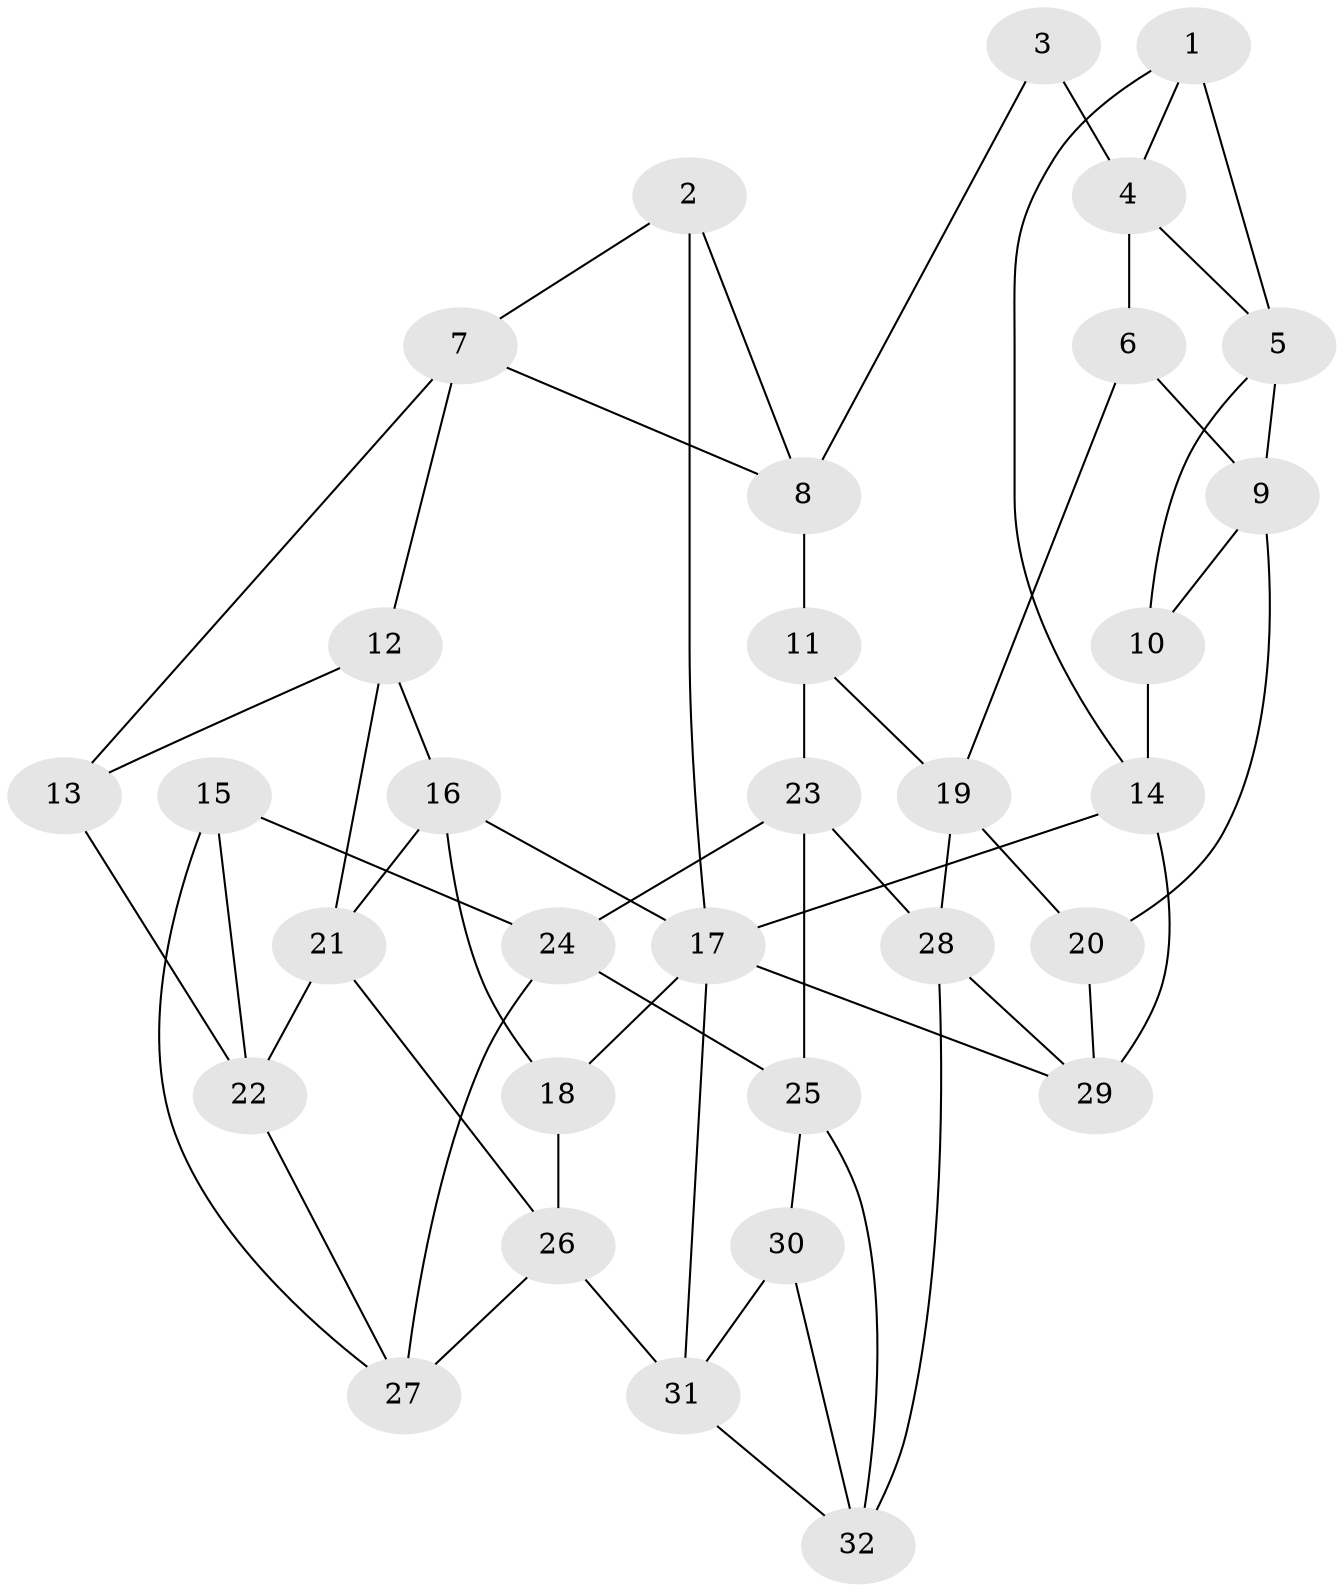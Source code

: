 // original degree distribution, {3: 0.03125, 5: 0.5625, 4: 0.21875, 6: 0.1875}
// Generated by graph-tools (version 1.1) at 2025/03/03/09/25 03:03:23]
// undirected, 32 vertices, 59 edges
graph export_dot {
graph [start="1"]
  node [color=gray90,style=filled];
  1;
  2;
  3;
  4;
  5;
  6;
  7;
  8;
  9;
  10;
  11;
  12;
  13;
  14;
  15;
  16;
  17;
  18;
  19;
  20;
  21;
  22;
  23;
  24;
  25;
  26;
  27;
  28;
  29;
  30;
  31;
  32;
  1 -- 4 [weight=1.0];
  1 -- 5 [weight=1.0];
  1 -- 14 [weight=1.0];
  2 -- 7 [weight=1.0];
  2 -- 8 [weight=1.0];
  2 -- 17 [weight=1.0];
  3 -- 4 [weight=2.0];
  3 -- 8 [weight=1.0];
  4 -- 5 [weight=1.0];
  4 -- 6 [weight=1.0];
  5 -- 9 [weight=1.0];
  5 -- 10 [weight=1.0];
  6 -- 9 [weight=1.0];
  6 -- 19 [weight=1.0];
  7 -- 8 [weight=1.0];
  7 -- 12 [weight=1.0];
  7 -- 13 [weight=1.0];
  8 -- 11 [weight=1.0];
  9 -- 10 [weight=1.0];
  9 -- 20 [weight=1.0];
  10 -- 14 [weight=1.0];
  11 -- 19 [weight=1.0];
  11 -- 23 [weight=1.0];
  12 -- 13 [weight=1.0];
  12 -- 16 [weight=1.0];
  12 -- 21 [weight=1.0];
  13 -- 22 [weight=1.0];
  14 -- 17 [weight=1.0];
  14 -- 29 [weight=2.0];
  15 -- 22 [weight=1.0];
  15 -- 24 [weight=1.0];
  15 -- 27 [weight=1.0];
  16 -- 17 [weight=1.0];
  16 -- 18 [weight=1.0];
  16 -- 21 [weight=1.0];
  17 -- 18 [weight=1.0];
  17 -- 29 [weight=1.0];
  17 -- 31 [weight=1.0];
  18 -- 26 [weight=1.0];
  19 -- 20 [weight=1.0];
  19 -- 28 [weight=1.0];
  20 -- 29 [weight=1.0];
  21 -- 22 [weight=1.0];
  21 -- 26 [weight=1.0];
  22 -- 27 [weight=1.0];
  23 -- 24 [weight=1.0];
  23 -- 25 [weight=1.0];
  23 -- 28 [weight=1.0];
  24 -- 25 [weight=1.0];
  24 -- 27 [weight=1.0];
  25 -- 30 [weight=1.0];
  25 -- 32 [weight=1.0];
  26 -- 27 [weight=1.0];
  26 -- 31 [weight=1.0];
  28 -- 29 [weight=1.0];
  28 -- 32 [weight=1.0];
  30 -- 31 [weight=1.0];
  30 -- 32 [weight=1.0];
  31 -- 32 [weight=1.0];
}
